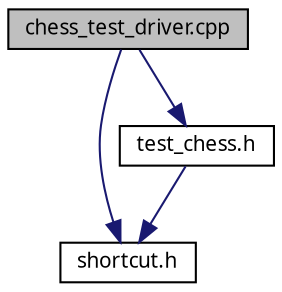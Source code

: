 digraph G
{
  edge [fontname="FreeSans.ttf",fontsize="10",labelfontname="FreeSans.ttf",labelfontsize="10"];
  node [fontname="FreeSans.ttf",fontsize="10",shape=record];
  Node1 [label="chess_test_driver.cpp",height=0.2,width=0.4,color="black", fillcolor="grey75", style="filled" fontcolor="black"];
  Node1 -> Node2 [color="midnightblue",fontsize="10",style="solid",fontname="FreeSans.ttf"];
  Node2 [label="shortcut.h",height=0.2,width=0.4,color="black", fillcolor="white", style="filled",URL="$shortcut_8h.html"];
  Node1 -> Node3 [color="midnightblue",fontsize="10",style="solid",fontname="FreeSans.ttf"];
  Node3 [label="test_chess.h",height=0.2,width=0.4,color="black", fillcolor="white", style="filled",URL="$test__chess_8h.html"];
  Node3 -> Node2 [color="midnightblue",fontsize="10",style="solid",fontname="FreeSans.ttf"];
}
